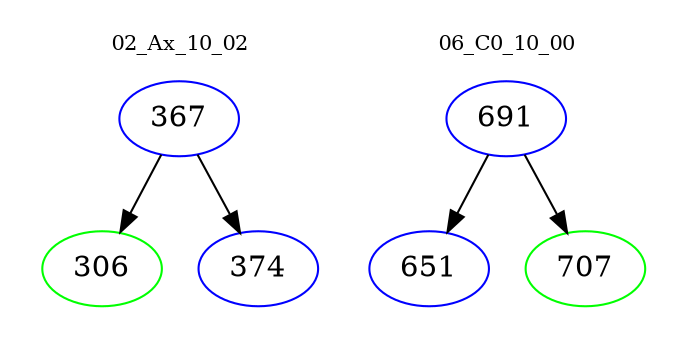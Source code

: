 digraph{
subgraph cluster_0 {
color = white
label = "02_Ax_10_02";
fontsize=10;
T0_367 [label="367", color="blue"]
T0_367 -> T0_306 [color="black"]
T0_306 [label="306", color="green"]
T0_367 -> T0_374 [color="black"]
T0_374 [label="374", color="blue"]
}
subgraph cluster_1 {
color = white
label = "06_C0_10_00";
fontsize=10;
T1_691 [label="691", color="blue"]
T1_691 -> T1_651 [color="black"]
T1_651 [label="651", color="blue"]
T1_691 -> T1_707 [color="black"]
T1_707 [label="707", color="green"]
}
}
